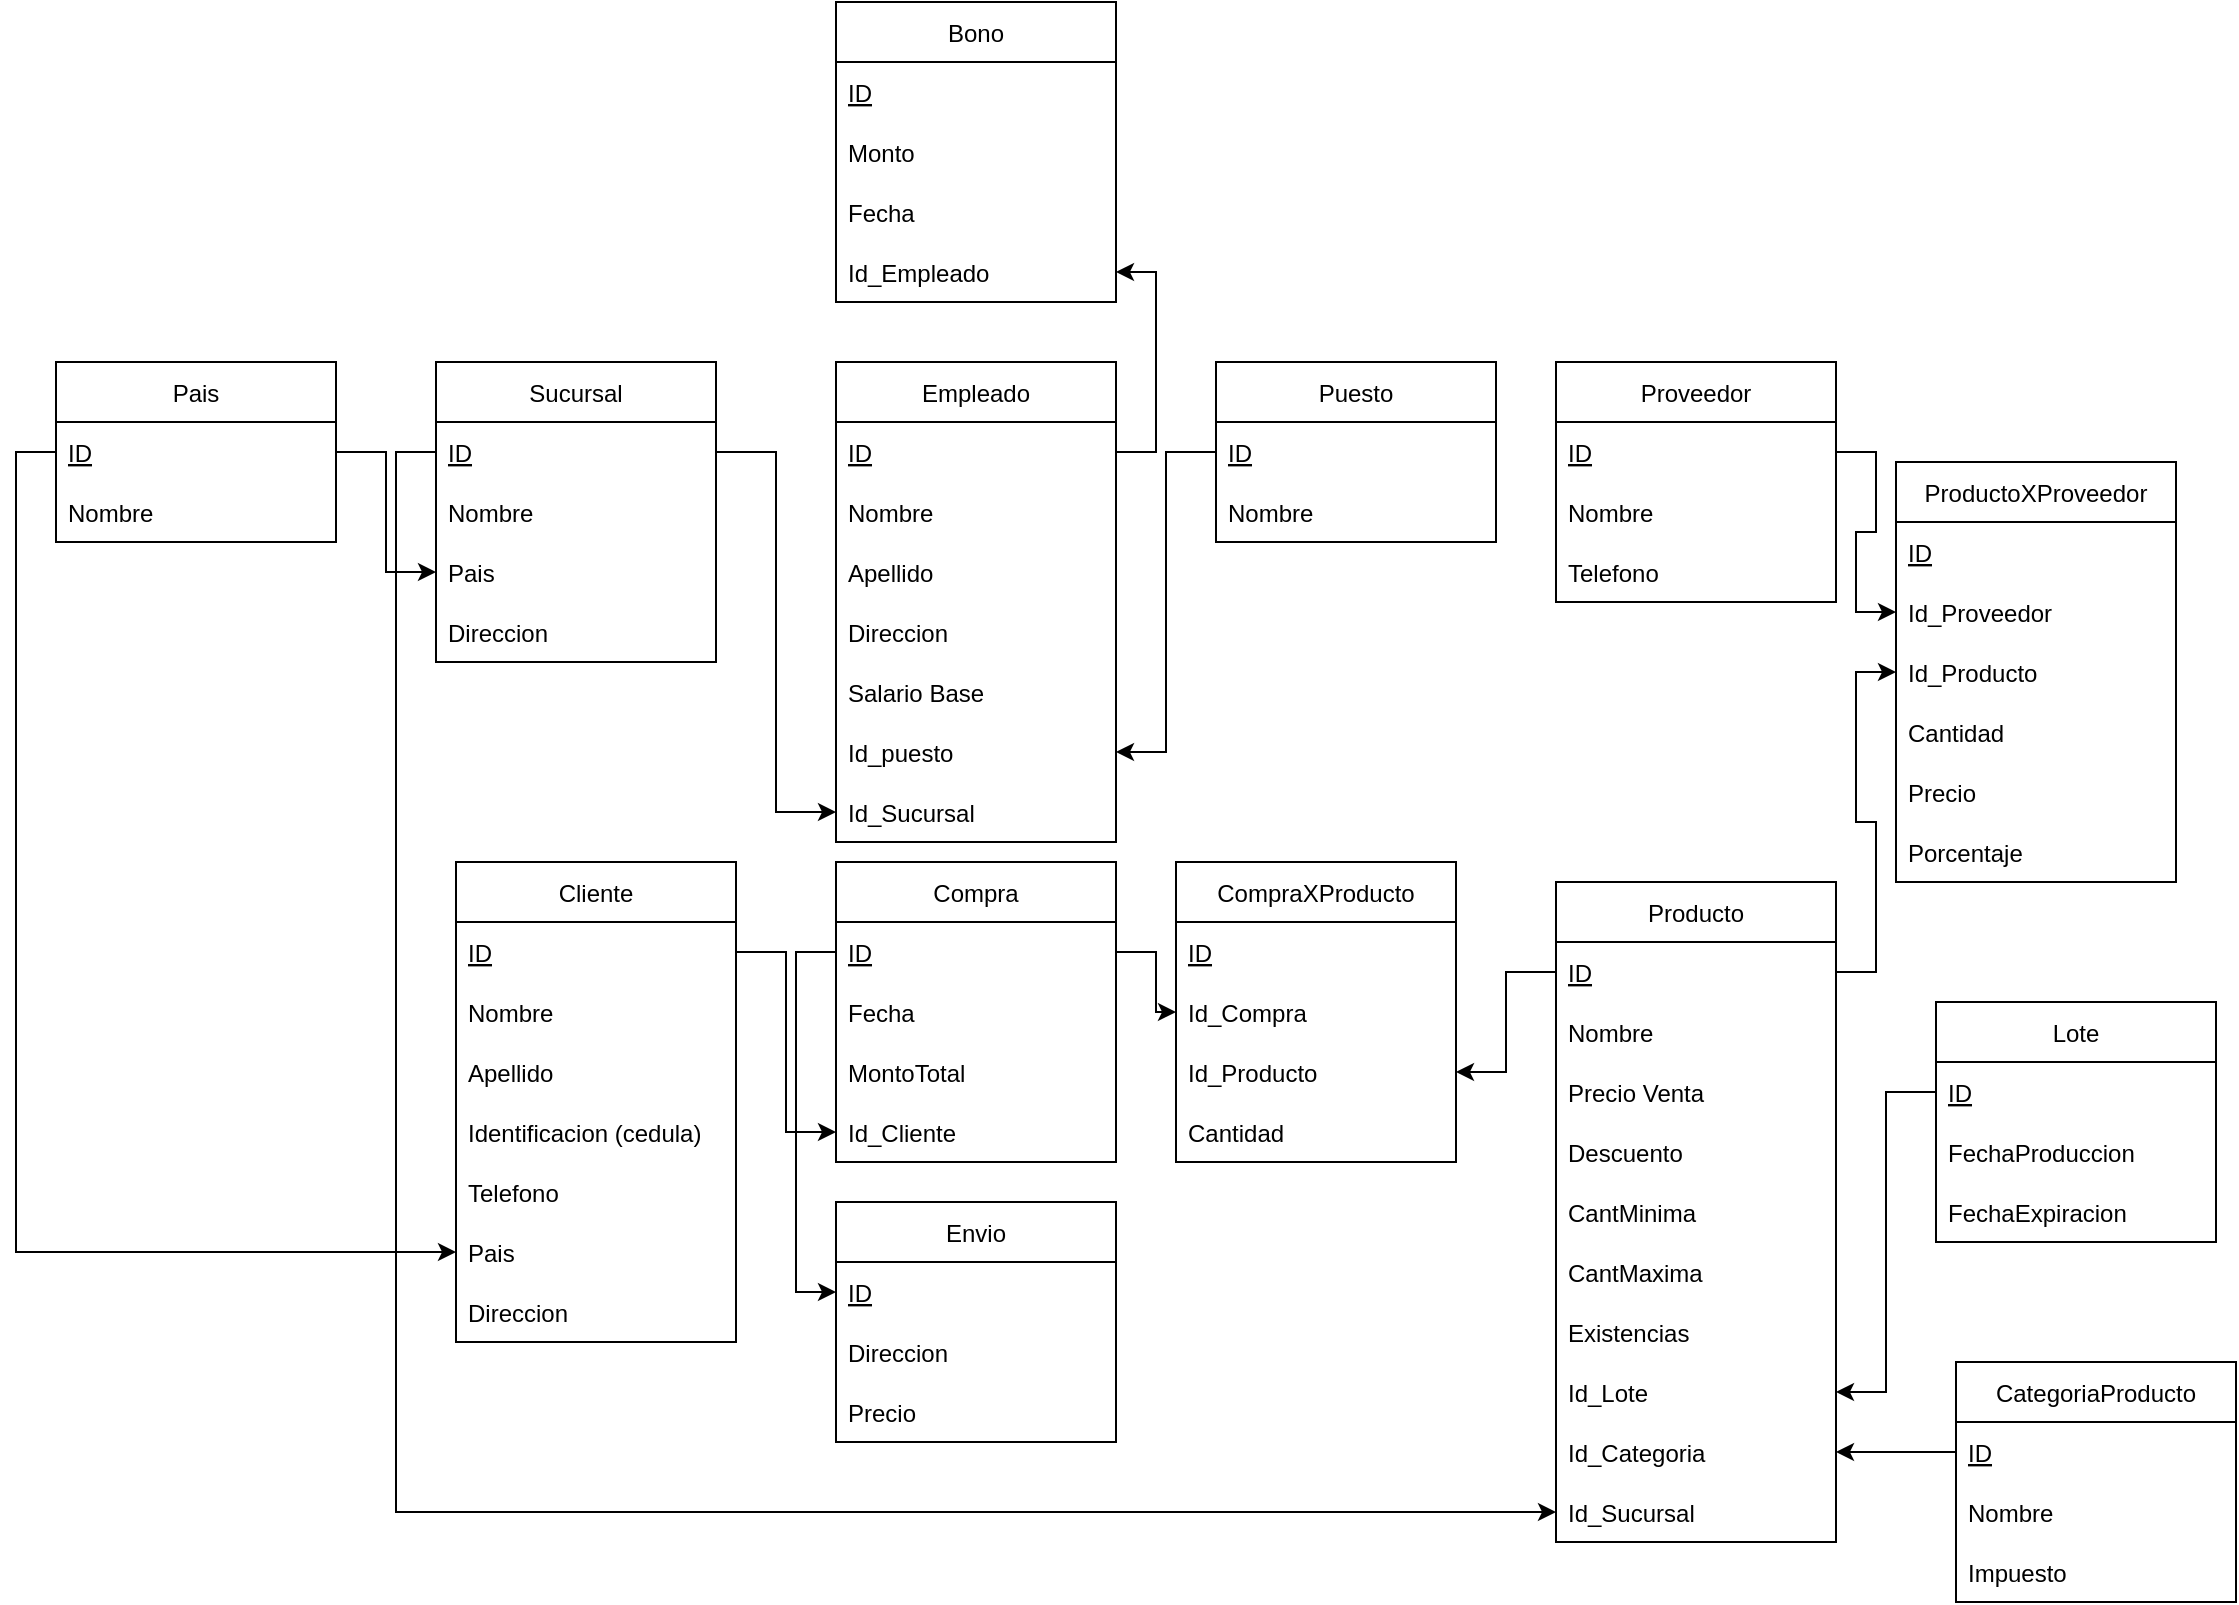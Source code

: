 <mxfile version="15.7.1" type="github">
  <diagram id="eOLPTbJK8O0Nonyveeir" name="Page-1">
    <mxGraphModel dx="1718" dy="1550" grid="1" gridSize="10" guides="1" tooltips="1" connect="1" arrows="1" fold="1" page="1" pageScale="1" pageWidth="850" pageHeight="1100" math="0" shadow="0">
      <root>
        <mxCell id="0" />
        <mxCell id="1" parent="0" />
        <mxCell id="7XOUTKTsfnh2q4MN06ew-1" value="Sucursal" style="swimlane;fontStyle=0;childLayout=stackLayout;horizontal=1;startSize=30;horizontalStack=0;resizeParent=1;resizeParentMax=0;resizeLast=0;collapsible=1;marginBottom=0;" parent="1" vertex="1">
          <mxGeometry x="80" y="50" width="140" height="150" as="geometry" />
        </mxCell>
        <mxCell id="7XOUTKTsfnh2q4MN06ew-2" value="ID" style="text;strokeColor=none;fillColor=none;align=left;verticalAlign=middle;spacingLeft=4;spacingRight=4;overflow=hidden;points=[[0,0.5],[1,0.5]];portConstraint=eastwest;rotatable=0;fontStyle=4" parent="7XOUTKTsfnh2q4MN06ew-1" vertex="1">
          <mxGeometry y="30" width="140" height="30" as="geometry" />
        </mxCell>
        <mxCell id="7XOUTKTsfnh2q4MN06ew-3" value="Nombre" style="text;strokeColor=none;fillColor=none;align=left;verticalAlign=middle;spacingLeft=4;spacingRight=4;overflow=hidden;points=[[0,0.5],[1,0.5]];portConstraint=eastwest;rotatable=0;" parent="7XOUTKTsfnh2q4MN06ew-1" vertex="1">
          <mxGeometry y="60" width="140" height="30" as="geometry" />
        </mxCell>
        <mxCell id="7XOUTKTsfnh2q4MN06ew-4" value="Pais" style="text;strokeColor=none;fillColor=none;align=left;verticalAlign=middle;spacingLeft=4;spacingRight=4;overflow=hidden;points=[[0,0.5],[1,0.5]];portConstraint=eastwest;rotatable=0;" parent="7XOUTKTsfnh2q4MN06ew-1" vertex="1">
          <mxGeometry y="90" width="140" height="30" as="geometry" />
        </mxCell>
        <mxCell id="pErYt6sx2f4l61PwtL-Q-40" value="Direccion" style="text;strokeColor=none;fillColor=none;align=left;verticalAlign=middle;spacingLeft=4;spacingRight=4;overflow=hidden;points=[[0,0.5],[1,0.5]];portConstraint=eastwest;rotatable=0;" vertex="1" parent="7XOUTKTsfnh2q4MN06ew-1">
          <mxGeometry y="120" width="140" height="30" as="geometry" />
        </mxCell>
        <mxCell id="7XOUTKTsfnh2q4MN06ew-5" value="Empleado" style="swimlane;fontStyle=0;childLayout=stackLayout;horizontal=1;startSize=30;horizontalStack=0;resizeParent=1;resizeParentMax=0;resizeLast=0;collapsible=1;marginBottom=0;" parent="1" vertex="1">
          <mxGeometry x="280" y="50" width="140" height="240" as="geometry" />
        </mxCell>
        <mxCell id="7XOUTKTsfnh2q4MN06ew-6" value="ID" style="text;strokeColor=none;fillColor=none;align=left;verticalAlign=middle;spacingLeft=4;spacingRight=4;overflow=hidden;points=[[0,0.5],[1,0.5]];portConstraint=eastwest;rotatable=0;fontStyle=4" parent="7XOUTKTsfnh2q4MN06ew-5" vertex="1">
          <mxGeometry y="30" width="140" height="30" as="geometry" />
        </mxCell>
        <mxCell id="7XOUTKTsfnh2q4MN06ew-7" value="Nombre" style="text;strokeColor=none;fillColor=none;align=left;verticalAlign=middle;spacingLeft=4;spacingRight=4;overflow=hidden;points=[[0,0.5],[1,0.5]];portConstraint=eastwest;rotatable=0;" parent="7XOUTKTsfnh2q4MN06ew-5" vertex="1">
          <mxGeometry y="60" width="140" height="30" as="geometry" />
        </mxCell>
        <mxCell id="7XOUTKTsfnh2q4MN06ew-9" value="Apellido" style="text;strokeColor=none;fillColor=none;align=left;verticalAlign=middle;spacingLeft=4;spacingRight=4;overflow=hidden;points=[[0,0.5],[1,0.5]];portConstraint=eastwest;rotatable=0;" parent="7XOUTKTsfnh2q4MN06ew-5" vertex="1">
          <mxGeometry y="90" width="140" height="30" as="geometry" />
        </mxCell>
        <mxCell id="7XOUTKTsfnh2q4MN06ew-8" value="Direccion" style="text;strokeColor=none;fillColor=none;align=left;verticalAlign=middle;spacingLeft=4;spacingRight=4;overflow=hidden;points=[[0,0.5],[1,0.5]];portConstraint=eastwest;rotatable=0;" parent="7XOUTKTsfnh2q4MN06ew-5" vertex="1">
          <mxGeometry y="120" width="140" height="30" as="geometry" />
        </mxCell>
        <mxCell id="7XOUTKTsfnh2q4MN06ew-25" value="Salario Base" style="text;strokeColor=none;fillColor=none;align=left;verticalAlign=middle;spacingLeft=4;spacingRight=4;overflow=hidden;points=[[0,0.5],[1,0.5]];portConstraint=eastwest;rotatable=0;" parent="7XOUTKTsfnh2q4MN06ew-5" vertex="1">
          <mxGeometry y="150" width="140" height="30" as="geometry" />
        </mxCell>
        <mxCell id="7XOUTKTsfnh2q4MN06ew-11" value="Id_puesto" style="text;strokeColor=none;fillColor=none;align=left;verticalAlign=middle;spacingLeft=4;spacingRight=4;overflow=hidden;points=[[0,0.5],[1,0.5]];portConstraint=eastwest;rotatable=0;" parent="7XOUTKTsfnh2q4MN06ew-5" vertex="1">
          <mxGeometry y="180" width="140" height="30" as="geometry" />
        </mxCell>
        <mxCell id="7XOUTKTsfnh2q4MN06ew-10" value="Id_Sucursal" style="text;strokeColor=none;fillColor=none;align=left;verticalAlign=middle;spacingLeft=4;spacingRight=4;overflow=hidden;points=[[0,0.5],[1,0.5]];portConstraint=eastwest;rotatable=0;" parent="7XOUTKTsfnh2q4MN06ew-5" vertex="1">
          <mxGeometry y="210" width="140" height="30" as="geometry" />
        </mxCell>
        <mxCell id="7XOUTKTsfnh2q4MN06ew-12" style="edgeStyle=orthogonalEdgeStyle;rounded=0;orthogonalLoop=1;jettySize=auto;html=1;exitX=1;exitY=0.5;exitDx=0;exitDy=0;entryX=0;entryY=0.5;entryDx=0;entryDy=0;" parent="1" source="7XOUTKTsfnh2q4MN06ew-2" target="7XOUTKTsfnh2q4MN06ew-10" edge="1">
          <mxGeometry relative="1" as="geometry" />
        </mxCell>
        <mxCell id="7XOUTKTsfnh2q4MN06ew-13" value="Cliente" style="swimlane;fontStyle=0;childLayout=stackLayout;horizontal=1;startSize=30;horizontalStack=0;resizeParent=1;resizeParentMax=0;resizeLast=0;collapsible=1;marginBottom=0;" parent="1" vertex="1">
          <mxGeometry x="90" y="300" width="140" height="240" as="geometry" />
        </mxCell>
        <mxCell id="7XOUTKTsfnh2q4MN06ew-14" value="ID" style="text;strokeColor=none;fillColor=none;align=left;verticalAlign=middle;spacingLeft=4;spacingRight=4;overflow=hidden;points=[[0,0.5],[1,0.5]];portConstraint=eastwest;rotatable=0;fontStyle=4" parent="7XOUTKTsfnh2q4MN06ew-13" vertex="1">
          <mxGeometry y="30" width="140" height="30" as="geometry" />
        </mxCell>
        <mxCell id="7XOUTKTsfnh2q4MN06ew-15" value="Nombre" style="text;strokeColor=none;fillColor=none;align=left;verticalAlign=middle;spacingLeft=4;spacingRight=4;overflow=hidden;points=[[0,0.5],[1,0.5]];portConstraint=eastwest;rotatable=0;" parent="7XOUTKTsfnh2q4MN06ew-13" vertex="1">
          <mxGeometry y="60" width="140" height="30" as="geometry" />
        </mxCell>
        <mxCell id="7XOUTKTsfnh2q4MN06ew-16" value="Apellido" style="text;strokeColor=none;fillColor=none;align=left;verticalAlign=middle;spacingLeft=4;spacingRight=4;overflow=hidden;points=[[0,0.5],[1,0.5]];portConstraint=eastwest;rotatable=0;" parent="7XOUTKTsfnh2q4MN06ew-13" vertex="1">
          <mxGeometry y="90" width="140" height="30" as="geometry" />
        </mxCell>
        <mxCell id="pErYt6sx2f4l61PwtL-Q-41" value="Identificacion (cedula)" style="text;strokeColor=none;fillColor=none;align=left;verticalAlign=middle;spacingLeft=4;spacingRight=4;overflow=hidden;points=[[0,0.5],[1,0.5]];portConstraint=eastwest;rotatable=0;" vertex="1" parent="7XOUTKTsfnh2q4MN06ew-13">
          <mxGeometry y="120" width="140" height="30" as="geometry" />
        </mxCell>
        <mxCell id="pErYt6sx2f4l61PwtL-Q-42" value="Telefono" style="text;strokeColor=none;fillColor=none;align=left;verticalAlign=middle;spacingLeft=4;spacingRight=4;overflow=hidden;points=[[0,0.5],[1,0.5]];portConstraint=eastwest;rotatable=0;" vertex="1" parent="7XOUTKTsfnh2q4MN06ew-13">
          <mxGeometry y="150" width="140" height="30" as="geometry" />
        </mxCell>
        <mxCell id="pErYt6sx2f4l61PwtL-Q-43" value="Pais" style="text;strokeColor=none;fillColor=none;align=left;verticalAlign=middle;spacingLeft=4;spacingRight=4;overflow=hidden;points=[[0,0.5],[1,0.5]];portConstraint=eastwest;rotatable=0;" vertex="1" parent="7XOUTKTsfnh2q4MN06ew-13">
          <mxGeometry y="180" width="140" height="30" as="geometry" />
        </mxCell>
        <mxCell id="7XOUTKTsfnh2q4MN06ew-17" value="Direccion" style="text;strokeColor=none;fillColor=none;align=left;verticalAlign=middle;spacingLeft=4;spacingRight=4;overflow=hidden;points=[[0,0.5],[1,0.5]];portConstraint=eastwest;rotatable=0;" parent="7XOUTKTsfnh2q4MN06ew-13" vertex="1">
          <mxGeometry y="210" width="140" height="30" as="geometry" />
        </mxCell>
        <mxCell id="7XOUTKTsfnh2q4MN06ew-20" value="Puesto" style="swimlane;fontStyle=0;childLayout=stackLayout;horizontal=1;startSize=30;horizontalStack=0;resizeParent=1;resizeParentMax=0;resizeLast=0;collapsible=1;marginBottom=0;" parent="1" vertex="1">
          <mxGeometry x="470" y="50" width="140" height="90" as="geometry" />
        </mxCell>
        <mxCell id="7XOUTKTsfnh2q4MN06ew-21" value="ID" style="text;strokeColor=none;fillColor=none;align=left;verticalAlign=middle;spacingLeft=4;spacingRight=4;overflow=hidden;points=[[0,0.5],[1,0.5]];portConstraint=eastwest;rotatable=0;fontStyle=4" parent="7XOUTKTsfnh2q4MN06ew-20" vertex="1">
          <mxGeometry y="30" width="140" height="30" as="geometry" />
        </mxCell>
        <mxCell id="7XOUTKTsfnh2q4MN06ew-22" value="Nombre" style="text;strokeColor=none;fillColor=none;align=left;verticalAlign=middle;spacingLeft=4;spacingRight=4;overflow=hidden;points=[[0,0.5],[1,0.5]];portConstraint=eastwest;rotatable=0;" parent="7XOUTKTsfnh2q4MN06ew-20" vertex="1">
          <mxGeometry y="60" width="140" height="30" as="geometry" />
        </mxCell>
        <mxCell id="7XOUTKTsfnh2q4MN06ew-26" style="edgeStyle=orthogonalEdgeStyle;rounded=0;orthogonalLoop=1;jettySize=auto;html=1;exitX=0;exitY=0.5;exitDx=0;exitDy=0;entryX=1;entryY=0.5;entryDx=0;entryDy=0;" parent="1" source="7XOUTKTsfnh2q4MN06ew-21" target="7XOUTKTsfnh2q4MN06ew-11" edge="1">
          <mxGeometry relative="1" as="geometry" />
        </mxCell>
        <mxCell id="7XOUTKTsfnh2q4MN06ew-27" value="Compra" style="swimlane;fontStyle=0;childLayout=stackLayout;horizontal=1;startSize=30;horizontalStack=0;resizeParent=1;resizeParentMax=0;resizeLast=0;collapsible=1;marginBottom=0;" parent="1" vertex="1">
          <mxGeometry x="280" y="300" width="140" height="150" as="geometry" />
        </mxCell>
        <mxCell id="7XOUTKTsfnh2q4MN06ew-28" value="ID" style="text;strokeColor=none;fillColor=none;align=left;verticalAlign=middle;spacingLeft=4;spacingRight=4;overflow=hidden;points=[[0,0.5],[1,0.5]];portConstraint=eastwest;rotatable=0;fontStyle=4" parent="7XOUTKTsfnh2q4MN06ew-27" vertex="1">
          <mxGeometry y="30" width="140" height="30" as="geometry" />
        </mxCell>
        <mxCell id="7XOUTKTsfnh2q4MN06ew-29" value="Fecha" style="text;strokeColor=none;fillColor=none;align=left;verticalAlign=middle;spacingLeft=4;spacingRight=4;overflow=hidden;points=[[0,0.5],[1,0.5]];portConstraint=eastwest;rotatable=0;" parent="7XOUTKTsfnh2q4MN06ew-27" vertex="1">
          <mxGeometry y="60" width="140" height="30" as="geometry" />
        </mxCell>
        <mxCell id="7XOUTKTsfnh2q4MN06ew-36" value="MontoTotal" style="text;strokeColor=none;fillColor=none;align=left;verticalAlign=middle;spacingLeft=4;spacingRight=4;overflow=hidden;points=[[0,0.5],[1,0.5]];portConstraint=eastwest;rotatable=0;" parent="7XOUTKTsfnh2q4MN06ew-27" vertex="1">
          <mxGeometry y="90" width="140" height="30" as="geometry" />
        </mxCell>
        <mxCell id="7XOUTKTsfnh2q4MN06ew-30" value="Id_Cliente" style="text;strokeColor=none;fillColor=none;align=left;verticalAlign=middle;spacingLeft=4;spacingRight=4;overflow=hidden;points=[[0,0.5],[1,0.5]];portConstraint=eastwest;rotatable=0;" parent="7XOUTKTsfnh2q4MN06ew-27" vertex="1">
          <mxGeometry y="120" width="140" height="30" as="geometry" />
        </mxCell>
        <mxCell id="7XOUTKTsfnh2q4MN06ew-31" style="edgeStyle=orthogonalEdgeStyle;rounded=0;orthogonalLoop=1;jettySize=auto;html=1;exitX=1;exitY=0.5;exitDx=0;exitDy=0;entryX=0;entryY=0.5;entryDx=0;entryDy=0;" parent="1" source="7XOUTKTsfnh2q4MN06ew-14" target="7XOUTKTsfnh2q4MN06ew-30" edge="1">
          <mxGeometry relative="1" as="geometry" />
        </mxCell>
        <mxCell id="7XOUTKTsfnh2q4MN06ew-32" value="CompraXProducto" style="swimlane;fontStyle=0;childLayout=stackLayout;horizontal=1;startSize=30;horizontalStack=0;resizeParent=1;resizeParentMax=0;resizeLast=0;collapsible=1;marginBottom=0;" parent="1" vertex="1">
          <mxGeometry x="450" y="300" width="140" height="150" as="geometry" />
        </mxCell>
        <mxCell id="7XOUTKTsfnh2q4MN06ew-33" value="ID" style="text;strokeColor=none;fillColor=none;align=left;verticalAlign=middle;spacingLeft=4;spacingRight=4;overflow=hidden;points=[[0,0.5],[1,0.5]];portConstraint=eastwest;rotatable=0;fontStyle=4" parent="7XOUTKTsfnh2q4MN06ew-32" vertex="1">
          <mxGeometry y="30" width="140" height="30" as="geometry" />
        </mxCell>
        <mxCell id="7XOUTKTsfnh2q4MN06ew-34" value="Id_Compra" style="text;strokeColor=none;fillColor=none;align=left;verticalAlign=middle;spacingLeft=4;spacingRight=4;overflow=hidden;points=[[0,0.5],[1,0.5]];portConstraint=eastwest;rotatable=0;" parent="7XOUTKTsfnh2q4MN06ew-32" vertex="1">
          <mxGeometry y="60" width="140" height="30" as="geometry" />
        </mxCell>
        <mxCell id="7XOUTKTsfnh2q4MN06ew-35" value="Id_Producto" style="text;strokeColor=none;fillColor=none;align=left;verticalAlign=middle;spacingLeft=4;spacingRight=4;overflow=hidden;points=[[0,0.5],[1,0.5]];portConstraint=eastwest;rotatable=0;" parent="7XOUTKTsfnh2q4MN06ew-32" vertex="1">
          <mxGeometry y="90" width="140" height="30" as="geometry" />
        </mxCell>
        <mxCell id="7XOUTKTsfnh2q4MN06ew-37" value="Cantidad" style="text;strokeColor=none;fillColor=none;align=left;verticalAlign=middle;spacingLeft=4;spacingRight=4;overflow=hidden;points=[[0,0.5],[1,0.5]];portConstraint=eastwest;rotatable=0;" parent="7XOUTKTsfnh2q4MN06ew-32" vertex="1">
          <mxGeometry y="120" width="140" height="30" as="geometry" />
        </mxCell>
        <mxCell id="7XOUTKTsfnh2q4MN06ew-38" value="Producto" style="swimlane;fontStyle=0;childLayout=stackLayout;horizontal=1;startSize=30;horizontalStack=0;resizeParent=1;resizeParentMax=0;resizeLast=0;collapsible=1;marginBottom=0;" parent="1" vertex="1">
          <mxGeometry x="640" y="310" width="140" height="330" as="geometry" />
        </mxCell>
        <mxCell id="7XOUTKTsfnh2q4MN06ew-39" value="ID" style="text;strokeColor=none;fillColor=none;align=left;verticalAlign=middle;spacingLeft=4;spacingRight=4;overflow=hidden;points=[[0,0.5],[1,0.5]];portConstraint=eastwest;rotatable=0;fontStyle=4" parent="7XOUTKTsfnh2q4MN06ew-38" vertex="1">
          <mxGeometry y="30" width="140" height="30" as="geometry" />
        </mxCell>
        <mxCell id="7XOUTKTsfnh2q4MN06ew-40" value="Nombre" style="text;strokeColor=none;fillColor=none;align=left;verticalAlign=middle;spacingLeft=4;spacingRight=4;overflow=hidden;points=[[0,0.5],[1,0.5]];portConstraint=eastwest;rotatable=0;" parent="7XOUTKTsfnh2q4MN06ew-38" vertex="1">
          <mxGeometry y="60" width="140" height="30" as="geometry" />
        </mxCell>
        <mxCell id="7XOUTKTsfnh2q4MN06ew-42" value="Precio Venta" style="text;strokeColor=none;fillColor=none;align=left;verticalAlign=middle;spacingLeft=4;spacingRight=4;overflow=hidden;points=[[0,0.5],[1,0.5]];portConstraint=eastwest;rotatable=0;" parent="7XOUTKTsfnh2q4MN06ew-38" vertex="1">
          <mxGeometry y="90" width="140" height="30" as="geometry" />
        </mxCell>
        <mxCell id="pErYt6sx2f4l61PwtL-Q-8" value="Descuento" style="text;strokeColor=none;fillColor=none;align=left;verticalAlign=middle;spacingLeft=4;spacingRight=4;overflow=hidden;points=[[0,0.5],[1,0.5]];portConstraint=eastwest;rotatable=0;" vertex="1" parent="7XOUTKTsfnh2q4MN06ew-38">
          <mxGeometry y="120" width="140" height="30" as="geometry" />
        </mxCell>
        <mxCell id="pErYt6sx2f4l61PwtL-Q-10" value="CantMinima" style="text;strokeColor=none;fillColor=none;align=left;verticalAlign=middle;spacingLeft=4;spacingRight=4;overflow=hidden;points=[[0,0.5],[1,0.5]];portConstraint=eastwest;rotatable=0;" vertex="1" parent="7XOUTKTsfnh2q4MN06ew-38">
          <mxGeometry y="150" width="140" height="30" as="geometry" />
        </mxCell>
        <mxCell id="pErYt6sx2f4l61PwtL-Q-11" value="CantMaxima" style="text;strokeColor=none;fillColor=none;align=left;verticalAlign=middle;spacingLeft=4;spacingRight=4;overflow=hidden;points=[[0,0.5],[1,0.5]];portConstraint=eastwest;rotatable=0;" vertex="1" parent="7XOUTKTsfnh2q4MN06ew-38">
          <mxGeometry y="180" width="140" height="30" as="geometry" />
        </mxCell>
        <mxCell id="pErYt6sx2f4l61PwtL-Q-12" value="Existencias" style="text;strokeColor=none;fillColor=none;align=left;verticalAlign=middle;spacingLeft=4;spacingRight=4;overflow=hidden;points=[[0,0.5],[1,0.5]];portConstraint=eastwest;rotatable=0;" vertex="1" parent="7XOUTKTsfnh2q4MN06ew-38">
          <mxGeometry y="210" width="140" height="30" as="geometry" />
        </mxCell>
        <mxCell id="pErYt6sx2f4l61PwtL-Q-33" value="Id_Lote" style="text;strokeColor=none;fillColor=none;align=left;verticalAlign=middle;spacingLeft=4;spacingRight=4;overflow=hidden;points=[[0,0.5],[1,0.5]];portConstraint=eastwest;rotatable=0;" vertex="1" parent="7XOUTKTsfnh2q4MN06ew-38">
          <mxGeometry y="240" width="140" height="30" as="geometry" />
        </mxCell>
        <mxCell id="7XOUTKTsfnh2q4MN06ew-66" value="Id_Categoria" style="text;strokeColor=none;fillColor=none;align=left;verticalAlign=middle;spacingLeft=4;spacingRight=4;overflow=hidden;points=[[0,0.5],[1,0.5]];portConstraint=eastwest;rotatable=0;" parent="7XOUTKTsfnh2q4MN06ew-38" vertex="1">
          <mxGeometry y="270" width="140" height="30" as="geometry" />
        </mxCell>
        <mxCell id="7XOUTKTsfnh2q4MN06ew-45" value="Id_Sucursal" style="text;strokeColor=none;fillColor=none;align=left;verticalAlign=middle;spacingLeft=4;spacingRight=4;overflow=hidden;points=[[0,0.5],[1,0.5]];portConstraint=eastwest;rotatable=0;" parent="7XOUTKTsfnh2q4MN06ew-38" vertex="1">
          <mxGeometry y="300" width="140" height="30" as="geometry" />
        </mxCell>
        <mxCell id="7XOUTKTsfnh2q4MN06ew-46" style="edgeStyle=orthogonalEdgeStyle;rounded=0;orthogonalLoop=1;jettySize=auto;html=1;exitX=0;exitY=0.5;exitDx=0;exitDy=0;" parent="1" source="7XOUTKTsfnh2q4MN06ew-39" target="7XOUTKTsfnh2q4MN06ew-35" edge="1">
          <mxGeometry relative="1" as="geometry" />
        </mxCell>
        <mxCell id="7XOUTKTsfnh2q4MN06ew-47" style="edgeStyle=orthogonalEdgeStyle;rounded=0;orthogonalLoop=1;jettySize=auto;html=1;exitX=0;exitY=0.5;exitDx=0;exitDy=0;entryX=0;entryY=0.5;entryDx=0;entryDy=0;" parent="1" source="7XOUTKTsfnh2q4MN06ew-2" target="7XOUTKTsfnh2q4MN06ew-45" edge="1">
          <mxGeometry relative="1" as="geometry">
            <mxPoint x="380" y="565" as="targetPoint" />
          </mxGeometry>
        </mxCell>
        <mxCell id="7XOUTKTsfnh2q4MN06ew-49" value="Proveedor" style="swimlane;fontStyle=0;childLayout=stackLayout;horizontal=1;startSize=30;horizontalStack=0;resizeParent=1;resizeParentMax=0;resizeLast=0;collapsible=1;marginBottom=0;" parent="1" vertex="1">
          <mxGeometry x="640" y="50" width="140" height="120" as="geometry" />
        </mxCell>
        <mxCell id="7XOUTKTsfnh2q4MN06ew-50" value="ID" style="text;strokeColor=none;fillColor=none;align=left;verticalAlign=middle;spacingLeft=4;spacingRight=4;overflow=hidden;points=[[0,0.5],[1,0.5]];portConstraint=eastwest;rotatable=0;fontStyle=4" parent="7XOUTKTsfnh2q4MN06ew-49" vertex="1">
          <mxGeometry y="30" width="140" height="30" as="geometry" />
        </mxCell>
        <mxCell id="7XOUTKTsfnh2q4MN06ew-51" value="Nombre" style="text;strokeColor=none;fillColor=none;align=left;verticalAlign=middle;spacingLeft=4;spacingRight=4;overflow=hidden;points=[[0,0.5],[1,0.5]];portConstraint=eastwest;rotatable=0;" parent="7XOUTKTsfnh2q4MN06ew-49" vertex="1">
          <mxGeometry y="60" width="140" height="30" as="geometry" />
        </mxCell>
        <mxCell id="pErYt6sx2f4l61PwtL-Q-45" value="Telefono" style="text;strokeColor=none;fillColor=none;align=left;verticalAlign=middle;spacingLeft=4;spacingRight=4;overflow=hidden;points=[[0,0.5],[1,0.5]];portConstraint=eastwest;rotatable=0;" vertex="1" parent="7XOUTKTsfnh2q4MN06ew-49">
          <mxGeometry y="90" width="140" height="30" as="geometry" />
        </mxCell>
        <mxCell id="7XOUTKTsfnh2q4MN06ew-54" value="ProductoXProveedor" style="swimlane;fontStyle=0;childLayout=stackLayout;horizontal=1;startSize=30;horizontalStack=0;resizeParent=1;resizeParentMax=0;resizeLast=0;collapsible=1;marginBottom=0;" parent="1" vertex="1">
          <mxGeometry x="810" y="100" width="140" height="210" as="geometry" />
        </mxCell>
        <mxCell id="7XOUTKTsfnh2q4MN06ew-55" value="ID" style="text;strokeColor=none;fillColor=none;align=left;verticalAlign=middle;spacingLeft=4;spacingRight=4;overflow=hidden;points=[[0,0.5],[1,0.5]];portConstraint=eastwest;rotatable=0;fontStyle=4" parent="7XOUTKTsfnh2q4MN06ew-54" vertex="1">
          <mxGeometry y="30" width="140" height="30" as="geometry" />
        </mxCell>
        <mxCell id="7XOUTKTsfnh2q4MN06ew-56" value="Id_Proveedor" style="text;strokeColor=none;fillColor=none;align=left;verticalAlign=middle;spacingLeft=4;spacingRight=4;overflow=hidden;points=[[0,0.5],[1,0.5]];portConstraint=eastwest;rotatable=0;" parent="7XOUTKTsfnh2q4MN06ew-54" vertex="1">
          <mxGeometry y="60" width="140" height="30" as="geometry" />
        </mxCell>
        <mxCell id="7XOUTKTsfnh2q4MN06ew-57" value="Id_Producto" style="text;strokeColor=none;fillColor=none;align=left;verticalAlign=middle;spacingLeft=4;spacingRight=4;overflow=hidden;points=[[0,0.5],[1,0.5]];portConstraint=eastwest;rotatable=0;" parent="7XOUTKTsfnh2q4MN06ew-54" vertex="1">
          <mxGeometry y="90" width="140" height="30" as="geometry" />
        </mxCell>
        <mxCell id="7XOUTKTsfnh2q4MN06ew-59" value="Cantidad" style="text;strokeColor=none;fillColor=none;align=left;verticalAlign=middle;spacingLeft=4;spacingRight=4;overflow=hidden;points=[[0,0.5],[1,0.5]];portConstraint=eastwest;rotatable=0;" parent="7XOUTKTsfnh2q4MN06ew-54" vertex="1">
          <mxGeometry y="120" width="140" height="30" as="geometry" />
        </mxCell>
        <mxCell id="7XOUTKTsfnh2q4MN06ew-60" value="Precio" style="text;strokeColor=none;fillColor=none;align=left;verticalAlign=middle;spacingLeft=4;spacingRight=4;overflow=hidden;points=[[0,0.5],[1,0.5]];portConstraint=eastwest;rotatable=0;" parent="7XOUTKTsfnh2q4MN06ew-54" vertex="1">
          <mxGeometry y="150" width="140" height="30" as="geometry" />
        </mxCell>
        <mxCell id="7XOUTKTsfnh2q4MN06ew-58" value="Porcentaje" style="text;strokeColor=none;fillColor=none;align=left;verticalAlign=middle;spacingLeft=4;spacingRight=4;overflow=hidden;points=[[0,0.5],[1,0.5]];portConstraint=eastwest;rotatable=0;" parent="7XOUTKTsfnh2q4MN06ew-54" vertex="1">
          <mxGeometry y="180" width="140" height="30" as="geometry" />
        </mxCell>
        <mxCell id="7XOUTKTsfnh2q4MN06ew-61" style="edgeStyle=orthogonalEdgeStyle;rounded=0;orthogonalLoop=1;jettySize=auto;html=1;exitX=1;exitY=0.5;exitDx=0;exitDy=0;entryX=0;entryY=0.5;entryDx=0;entryDy=0;" parent="1" source="7XOUTKTsfnh2q4MN06ew-50" target="7XOUTKTsfnh2q4MN06ew-56" edge="1">
          <mxGeometry relative="1" as="geometry" />
        </mxCell>
        <mxCell id="7XOUTKTsfnh2q4MN06ew-62" style="edgeStyle=orthogonalEdgeStyle;rounded=0;orthogonalLoop=1;jettySize=auto;html=1;exitX=1;exitY=0.5;exitDx=0;exitDy=0;entryX=0;entryY=0.5;entryDx=0;entryDy=0;" parent="1" source="7XOUTKTsfnh2q4MN06ew-39" target="7XOUTKTsfnh2q4MN06ew-57" edge="1">
          <mxGeometry relative="1" as="geometry" />
        </mxCell>
        <mxCell id="7XOUTKTsfnh2q4MN06ew-63" value="CategoriaProducto" style="swimlane;fontStyle=0;childLayout=stackLayout;horizontal=1;startSize=30;horizontalStack=0;resizeParent=1;resizeParentMax=0;resizeLast=0;collapsible=1;marginBottom=0;" parent="1" vertex="1">
          <mxGeometry x="840" y="550" width="140" height="120" as="geometry" />
        </mxCell>
        <mxCell id="7XOUTKTsfnh2q4MN06ew-64" value="ID" style="text;strokeColor=none;fillColor=none;align=left;verticalAlign=middle;spacingLeft=4;spacingRight=4;overflow=hidden;points=[[0,0.5],[1,0.5]];portConstraint=eastwest;rotatable=0;fontStyle=4" parent="7XOUTKTsfnh2q4MN06ew-63" vertex="1">
          <mxGeometry y="30" width="140" height="30" as="geometry" />
        </mxCell>
        <mxCell id="7XOUTKTsfnh2q4MN06ew-65" value="Nombre" style="text;strokeColor=none;fillColor=none;align=left;verticalAlign=middle;spacingLeft=4;spacingRight=4;overflow=hidden;points=[[0,0.5],[1,0.5]];portConstraint=eastwest;rotatable=0;" parent="7XOUTKTsfnh2q4MN06ew-63" vertex="1">
          <mxGeometry y="60" width="140" height="30" as="geometry" />
        </mxCell>
        <mxCell id="pErYt6sx2f4l61PwtL-Q-9" value="Impuesto" style="text;strokeColor=none;fillColor=none;align=left;verticalAlign=middle;spacingLeft=4;spacingRight=4;overflow=hidden;points=[[0,0.5],[1,0.5]];portConstraint=eastwest;rotatable=0;" vertex="1" parent="7XOUTKTsfnh2q4MN06ew-63">
          <mxGeometry y="90" width="140" height="30" as="geometry" />
        </mxCell>
        <mxCell id="pErYt6sx2f4l61PwtL-Q-1" value="Bono" style="swimlane;fontStyle=0;childLayout=stackLayout;horizontal=1;startSize=30;horizontalStack=0;resizeParent=1;resizeParentMax=0;resizeLast=0;collapsible=1;marginBottom=0;" vertex="1" parent="1">
          <mxGeometry x="280" y="-130" width="140" height="150" as="geometry" />
        </mxCell>
        <mxCell id="pErYt6sx2f4l61PwtL-Q-2" value="ID" style="text;strokeColor=none;fillColor=none;align=left;verticalAlign=middle;spacingLeft=4;spacingRight=4;overflow=hidden;points=[[0,0.5],[1,0.5]];portConstraint=eastwest;rotatable=0;fontStyle=4" vertex="1" parent="pErYt6sx2f4l61PwtL-Q-1">
          <mxGeometry y="30" width="140" height="30" as="geometry" />
        </mxCell>
        <mxCell id="pErYt6sx2f4l61PwtL-Q-3" value="Monto" style="text;strokeColor=none;fillColor=none;align=left;verticalAlign=middle;spacingLeft=4;spacingRight=4;overflow=hidden;points=[[0,0.5],[1,0.5]];portConstraint=eastwest;rotatable=0;" vertex="1" parent="pErYt6sx2f4l61PwtL-Q-1">
          <mxGeometry y="60" width="140" height="30" as="geometry" />
        </mxCell>
        <mxCell id="pErYt6sx2f4l61PwtL-Q-4" value="Fecha" style="text;strokeColor=none;fillColor=none;align=left;verticalAlign=middle;spacingLeft=4;spacingRight=4;overflow=hidden;points=[[0,0.5],[1,0.5]];portConstraint=eastwest;rotatable=0;" vertex="1" parent="pErYt6sx2f4l61PwtL-Q-1">
          <mxGeometry y="90" width="140" height="30" as="geometry" />
        </mxCell>
        <mxCell id="pErYt6sx2f4l61PwtL-Q-5" value="Id_Empleado" style="text;strokeColor=none;fillColor=none;align=left;verticalAlign=middle;spacingLeft=4;spacingRight=4;overflow=hidden;points=[[0,0.5],[1,0.5]];portConstraint=eastwest;rotatable=0;" vertex="1" parent="pErYt6sx2f4l61PwtL-Q-1">
          <mxGeometry y="120" width="140" height="30" as="geometry" />
        </mxCell>
        <mxCell id="pErYt6sx2f4l61PwtL-Q-7" style="edgeStyle=orthogonalEdgeStyle;rounded=0;orthogonalLoop=1;jettySize=auto;html=1;exitX=1;exitY=0.5;exitDx=0;exitDy=0;entryX=1;entryY=0.5;entryDx=0;entryDy=0;" edge="1" parent="1" source="7XOUTKTsfnh2q4MN06ew-6" target="pErYt6sx2f4l61PwtL-Q-5">
          <mxGeometry relative="1" as="geometry" />
        </mxCell>
        <mxCell id="pErYt6sx2f4l61PwtL-Q-19" style="edgeStyle=orthogonalEdgeStyle;rounded=0;orthogonalLoop=1;jettySize=auto;html=1;exitX=0;exitY=0.5;exitDx=0;exitDy=0;entryX=1;entryY=0.5;entryDx=0;entryDy=0;" edge="1" parent="1" source="7XOUTKTsfnh2q4MN06ew-64" target="7XOUTKTsfnh2q4MN06ew-66">
          <mxGeometry relative="1" as="geometry" />
        </mxCell>
        <mxCell id="pErYt6sx2f4l61PwtL-Q-20" style="edgeStyle=orthogonalEdgeStyle;rounded=0;orthogonalLoop=1;jettySize=auto;html=1;exitX=1;exitY=0.5;exitDx=0;exitDy=0;entryX=0;entryY=0.5;entryDx=0;entryDy=0;" edge="1" parent="1" source="7XOUTKTsfnh2q4MN06ew-28" target="7XOUTKTsfnh2q4MN06ew-34">
          <mxGeometry relative="1" as="geometry" />
        </mxCell>
        <mxCell id="pErYt6sx2f4l61PwtL-Q-21" value="Envio" style="swimlane;fontStyle=0;childLayout=stackLayout;horizontal=1;startSize=30;horizontalStack=0;resizeParent=1;resizeParentMax=0;resizeLast=0;collapsible=1;marginBottom=0;" vertex="1" parent="1">
          <mxGeometry x="280" y="470" width="140" height="120" as="geometry" />
        </mxCell>
        <mxCell id="pErYt6sx2f4l61PwtL-Q-22" value="ID" style="text;strokeColor=none;fillColor=none;align=left;verticalAlign=middle;spacingLeft=4;spacingRight=4;overflow=hidden;points=[[0,0.5],[1,0.5]];portConstraint=eastwest;rotatable=0;fontStyle=4" vertex="1" parent="pErYt6sx2f4l61PwtL-Q-21">
          <mxGeometry y="30" width="140" height="30" as="geometry" />
        </mxCell>
        <mxCell id="pErYt6sx2f4l61PwtL-Q-23" value="Direccion" style="text;strokeColor=none;fillColor=none;align=left;verticalAlign=middle;spacingLeft=4;spacingRight=4;overflow=hidden;points=[[0,0.5],[1,0.5]];portConstraint=eastwest;rotatable=0;" vertex="1" parent="pErYt6sx2f4l61PwtL-Q-21">
          <mxGeometry y="60" width="140" height="30" as="geometry" />
        </mxCell>
        <mxCell id="pErYt6sx2f4l61PwtL-Q-24" value="Precio" style="text;strokeColor=none;fillColor=none;align=left;verticalAlign=middle;spacingLeft=4;spacingRight=4;overflow=hidden;points=[[0,0.5],[1,0.5]];portConstraint=eastwest;rotatable=0;" vertex="1" parent="pErYt6sx2f4l61PwtL-Q-21">
          <mxGeometry y="90" width="140" height="30" as="geometry" />
        </mxCell>
        <mxCell id="pErYt6sx2f4l61PwtL-Q-27" style="edgeStyle=orthogonalEdgeStyle;rounded=0;orthogonalLoop=1;jettySize=auto;html=1;exitX=0;exitY=0.5;exitDx=0;exitDy=0;entryX=0;entryY=0.5;entryDx=0;entryDy=0;" edge="1" parent="1" source="7XOUTKTsfnh2q4MN06ew-28" target="pErYt6sx2f4l61PwtL-Q-22">
          <mxGeometry relative="1" as="geometry" />
        </mxCell>
        <mxCell id="pErYt6sx2f4l61PwtL-Q-29" value="Lote" style="swimlane;fontStyle=0;childLayout=stackLayout;horizontal=1;startSize=30;horizontalStack=0;resizeParent=1;resizeParentMax=0;resizeLast=0;collapsible=1;marginBottom=0;" vertex="1" parent="1">
          <mxGeometry x="830" y="370" width="140" height="120" as="geometry" />
        </mxCell>
        <mxCell id="pErYt6sx2f4l61PwtL-Q-30" value="ID" style="text;strokeColor=none;fillColor=none;align=left;verticalAlign=middle;spacingLeft=4;spacingRight=4;overflow=hidden;points=[[0,0.5],[1,0.5]];portConstraint=eastwest;rotatable=0;fontStyle=4" vertex="1" parent="pErYt6sx2f4l61PwtL-Q-29">
          <mxGeometry y="30" width="140" height="30" as="geometry" />
        </mxCell>
        <mxCell id="7XOUTKTsfnh2q4MN06ew-43" value="FechaProduccion" style="text;strokeColor=none;fillColor=none;align=left;verticalAlign=middle;spacingLeft=4;spacingRight=4;overflow=hidden;points=[[0,0.5],[1,0.5]];portConstraint=eastwest;rotatable=0;" parent="pErYt6sx2f4l61PwtL-Q-29" vertex="1">
          <mxGeometry y="60" width="140" height="30" as="geometry" />
        </mxCell>
        <mxCell id="7XOUTKTsfnh2q4MN06ew-44" value="FechaExpiracion" style="text;strokeColor=none;fillColor=none;align=left;verticalAlign=middle;spacingLeft=4;spacingRight=4;overflow=hidden;points=[[0,0.5],[1,0.5]];portConstraint=eastwest;rotatable=0;" parent="pErYt6sx2f4l61PwtL-Q-29" vertex="1">
          <mxGeometry y="90" width="140" height="30" as="geometry" />
        </mxCell>
        <mxCell id="pErYt6sx2f4l61PwtL-Q-34" style="edgeStyle=orthogonalEdgeStyle;rounded=0;orthogonalLoop=1;jettySize=auto;html=1;exitX=0;exitY=0.5;exitDx=0;exitDy=0;entryX=1;entryY=0.5;entryDx=0;entryDy=0;" edge="1" parent="1" source="pErYt6sx2f4l61PwtL-Q-30" target="pErYt6sx2f4l61PwtL-Q-33">
          <mxGeometry relative="1" as="geometry" />
        </mxCell>
        <mxCell id="pErYt6sx2f4l61PwtL-Q-35" value="Pais" style="swimlane;fontStyle=0;childLayout=stackLayout;horizontal=1;startSize=30;horizontalStack=0;resizeParent=1;resizeParentMax=0;resizeLast=0;collapsible=1;marginBottom=0;" vertex="1" parent="1">
          <mxGeometry x="-110" y="50" width="140" height="90" as="geometry" />
        </mxCell>
        <mxCell id="pErYt6sx2f4l61PwtL-Q-36" value="ID" style="text;strokeColor=none;fillColor=none;align=left;verticalAlign=middle;spacingLeft=4;spacingRight=4;overflow=hidden;points=[[0,0.5],[1,0.5]];portConstraint=eastwest;rotatable=0;fontStyle=4" vertex="1" parent="pErYt6sx2f4l61PwtL-Q-35">
          <mxGeometry y="30" width="140" height="30" as="geometry" />
        </mxCell>
        <mxCell id="pErYt6sx2f4l61PwtL-Q-37" value="Nombre" style="text;strokeColor=none;fillColor=none;align=left;verticalAlign=middle;spacingLeft=4;spacingRight=4;overflow=hidden;points=[[0,0.5],[1,0.5]];portConstraint=eastwest;rotatable=0;" vertex="1" parent="pErYt6sx2f4l61PwtL-Q-35">
          <mxGeometry y="60" width="140" height="30" as="geometry" />
        </mxCell>
        <mxCell id="pErYt6sx2f4l61PwtL-Q-39" style="edgeStyle=orthogonalEdgeStyle;rounded=0;orthogonalLoop=1;jettySize=auto;html=1;exitX=1;exitY=0.5;exitDx=0;exitDy=0;" edge="1" parent="1" source="pErYt6sx2f4l61PwtL-Q-36" target="7XOUTKTsfnh2q4MN06ew-4">
          <mxGeometry relative="1" as="geometry" />
        </mxCell>
        <mxCell id="pErYt6sx2f4l61PwtL-Q-44" style="edgeStyle=orthogonalEdgeStyle;rounded=0;orthogonalLoop=1;jettySize=auto;html=1;exitX=0;exitY=0.5;exitDx=0;exitDy=0;entryX=0;entryY=0.5;entryDx=0;entryDy=0;" edge="1" parent="1" source="pErYt6sx2f4l61PwtL-Q-36" target="pErYt6sx2f4l61PwtL-Q-43">
          <mxGeometry relative="1" as="geometry" />
        </mxCell>
      </root>
    </mxGraphModel>
  </diagram>
</mxfile>
